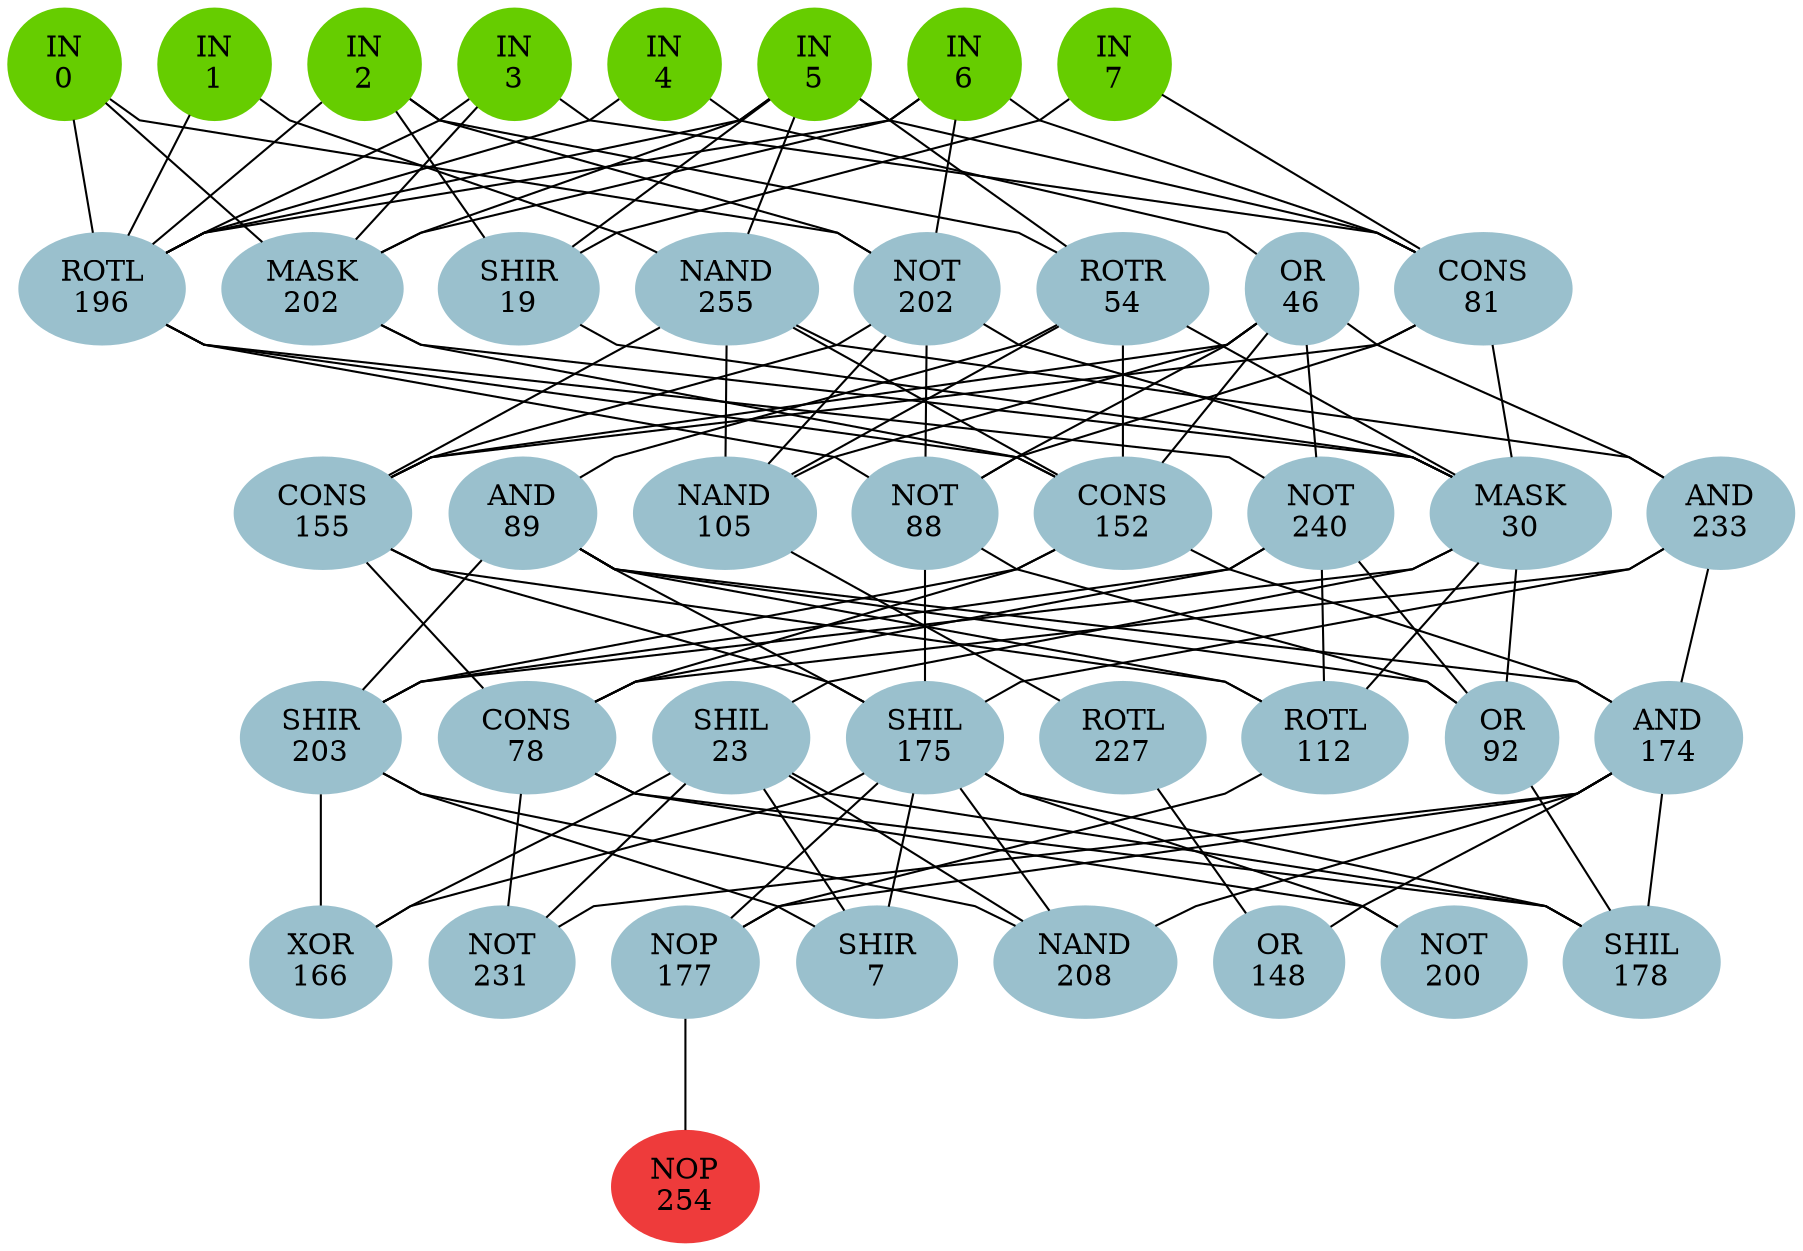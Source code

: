 graph EACircuit {
rankdir=BT;
ranksep=0.75;
ordering=out;
splines=polyline;
node [style=filled, color=lightblue2];

{ rank=same;
node [color=chartreuse3];
"-1_0"[label="IN\n0"];
node [color=chartreuse3];
"-1_1"[label="IN\n1"];
node [color=chartreuse3];
"-1_2"[label="IN\n2"];
node [color=chartreuse3];
"-1_3"[label="IN\n3"];
node [color=chartreuse3];
"-1_4"[label="IN\n4"];
node [color=chartreuse3];
"-1_5"[label="IN\n5"];
node [color=chartreuse3];
"-1_6"[label="IN\n6"];
node [color=chartreuse3];
"-1_7"[label="IN\n7"];
}
{ rank=same;
node [color=lightblue3];
"0_0"[label="ROTL\n196"];
node [color=lightblue3];
"0_1"[label="MASK\n202"];
node [color=lightblue3];
"0_2"[label="SHIR\n19"];
node [color=lightblue3];
"0_3"[label="NAND\n255"];
node [color=lightblue3];
"0_4"[label="NOT\n202"];
node [color=lightblue3];
"0_5"[label="ROTR\n54"];
node [color=lightblue3];
"0_6"[label="OR\n46"];
node [color=lightblue3];
"0_7"[label="CONS\n81"];
}
{ rank=same;
node [color=lightblue3];
"1_0"[label="CONS\n155"];
node [color=lightblue3];
"1_1"[label="AND\n89"];
node [color=lightblue3];
"1_2"[label="NAND\n105"];
node [color=lightblue3];
"1_3"[label="NOT\n88"];
node [color=lightblue3];
"1_4"[label="CONS\n152"];
node [color=lightblue3];
"1_5"[label="NOT\n240"];
node [color=lightblue3];
"1_6"[label="MASK\n30"];
node [color=lightblue3];
"1_7"[label="AND\n233"];
}
{ rank=same;
node [color=lightblue3];
"2_0"[label="SHIR\n203"];
node [color=lightblue3];
"2_1"[label="CONS\n78"];
node [color=lightblue3];
"2_2"[label="SHIL\n23"];
node [color=lightblue3];
"2_3"[label="SHIL\n175"];
node [color=lightblue3];
"2_4"[label="ROTL\n227"];
node [color=lightblue3];
"2_5"[label="ROTL\n112"];
node [color=lightblue3];
"2_6"[label="OR\n92"];
node [color=lightblue3];
"2_7"[label="AND\n174"];
}
{ rank=same;
node [color=lightblue3];
"3_0"[label="XOR\n166"];
node [color=lightblue3];
"3_1"[label="NOT\n231"];
node [color=lightblue3];
"3_2"[label="NOP\n177"];
node [color=lightblue3];
"3_3"[label="SHIR\n7"];
node [color=lightblue3];
"3_4"[label="NAND\n208"];
node [color=lightblue3];
"3_5"[label="OR\n148"];
node [color=lightblue3];
"3_6"[label="NOT\n200"];
node [color=lightblue3];
"3_7"[label="SHIL\n178"];
}
{ rank=same;
node [color=brown2];
"4_0"[label="NOP\n254"];
}
edge[style=invis];
"-1_0" -- "-1_1" -- "-1_2" -- "-1_3" -- "-1_4" -- "-1_5" -- "-1_6" -- "-1_7";
"0_0" -- "0_1" -- "0_2" -- "0_3" -- "0_4" -- "0_5" -- "0_6" -- "0_7";
"1_0" -- "1_1" -- "1_2" -- "1_3" -- "1_4" -- "1_5" -- "1_6" -- "1_7";
"2_0" -- "2_1" -- "2_2" -- "2_3" -- "2_4" -- "2_5" -- "2_6" -- "2_7";
"3_0" -- "3_1" -- "3_2" -- "3_3" -- "3_4" -- "3_5" -- "3_6" -- "3_7";
"4_0" -- "4_0";
edge[style=solid];
"0_0" -- "-1_0";
"0_0" -- "-1_1";
"0_0" -- "-1_2";
"0_0" -- "-1_3";
"0_0" -- "-1_4";
"0_0" -- "-1_5";
"0_0" -- "-1_6";
"0_1" -- "-1_0";
"0_1" -- "-1_3";
"0_1" -- "-1_5";
"0_1" -- "-1_6";
"0_2" -- "-1_2";
"0_2" -- "-1_5";
"0_2" -- "-1_7";
"0_3" -- "-1_1";
"0_3" -- "-1_5";
"0_4" -- "-1_0";
"0_4" -- "-1_2";
"0_4" -- "-1_6";
"0_5" -- "-1_2";
"0_5" -- "-1_5";
"0_6" -- "-1_4";
"0_7" -- "-1_3";
"0_7" -- "-1_5";
"0_7" -- "-1_6";
"0_7" -- "-1_7";
"1_0" -- "0_3";
"1_0" -- "0_4";
"1_0" -- "0_6";
"1_0" -- "0_7";
"1_1" -- "0_5";
"1_2" -- "0_3";
"1_2" -- "0_4";
"1_2" -- "0_5";
"1_2" -- "0_6";
"1_3" -- "0_0";
"1_3" -- "0_4";
"1_3" -- "0_6";
"1_3" -- "0_7";
"1_4" -- "0_0";
"1_4" -- "0_1";
"1_4" -- "0_3";
"1_4" -- "0_5";
"1_4" -- "0_6";
"1_5" -- "0_0";
"1_5" -- "0_6";
"1_6" -- "0_1";
"1_6" -- "0_2";
"1_6" -- "0_4";
"1_6" -- "0_5";
"1_6" -- "0_7";
"1_7" -- "0_3";
"1_7" -- "0_6";
"2_0" -- "1_1";
"2_0" -- "1_4";
"2_0" -- "1_5";
"2_0" -- "1_6";
"2_1" -- "1_0";
"2_1" -- "1_4";
"2_1" -- "1_5";
"2_1" -- "1_7";
"2_2" -- "1_6";
"2_3" -- "1_0";
"2_3" -- "1_1";
"2_3" -- "1_3";
"2_3" -- "1_7";
"2_4" -- "1_2";
"2_5" -- "1_0";
"2_5" -- "1_1";
"2_5" -- "1_5";
"2_5" -- "1_6";
"2_6" -- "1_1";
"2_6" -- "1_3";
"2_6" -- "1_5";
"2_6" -- "1_6";
"2_7" -- "1_1";
"2_7" -- "1_4";
"2_7" -- "1_7";
"3_0" -- "2_0";
"3_0" -- "2_2";
"3_0" -- "2_3";
"3_1" -- "2_1";
"3_1" -- "2_2";
"3_1" -- "2_7";
"3_2" -- "2_3";
"3_2" -- "2_5";
"3_2" -- "2_7";
"3_3" -- "2_0";
"3_3" -- "2_2";
"3_3" -- "2_3";
"3_4" -- "2_0";
"3_4" -- "2_2";
"3_4" -- "2_3";
"3_4" -- "2_7";
"3_5" -- "2_4";
"3_5" -- "2_7";
"3_6" -- "2_1";
"3_6" -- "2_3";
"3_7" -- "2_1";
"3_7" -- "2_2";
"3_7" -- "2_3";
"3_7" -- "2_6";
"3_7" -- "2_7";
"4_0" -- "3_2";
}